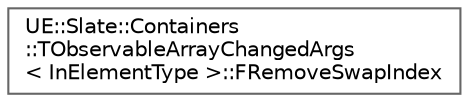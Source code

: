 digraph "Graphical Class Hierarchy"
{
 // INTERACTIVE_SVG=YES
 // LATEX_PDF_SIZE
  bgcolor="transparent";
  edge [fontname=Helvetica,fontsize=10,labelfontname=Helvetica,labelfontsize=10];
  node [fontname=Helvetica,fontsize=10,shape=box,height=0.2,width=0.4];
  rankdir="LR";
  Node0 [id="Node000000",label="UE::Slate::Containers\l::TObservableArrayChangedArgs\l\< InElementType \>::FRemoveSwapIndex",height=0.2,width=0.4,color="grey40", fillcolor="white", style="filled",URL="$da/d52/structUE_1_1Slate_1_1Containers_1_1TObservableArrayChangedArgs_1_1FRemoveSwapIndex.html",tooltip=" "];
}

